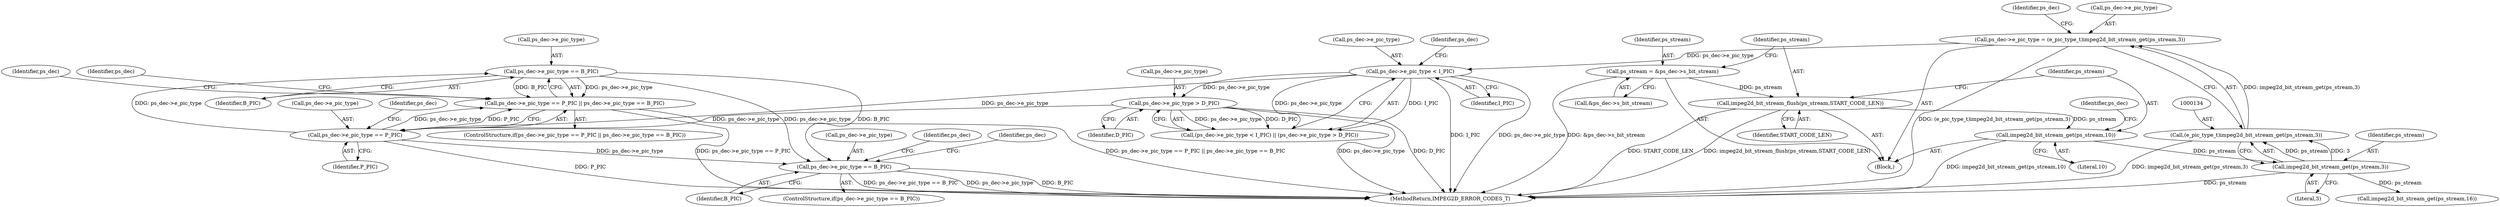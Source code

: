 digraph "0_Android_ffab15eb80630dc799eb410855c93525b75233c3_3@pointer" {
"1000166" [label="(Call,ps_dec->e_pic_type == B_PIC)"];
"1000161" [label="(Call,ps_dec->e_pic_type == P_PIC)"];
"1000140" [label="(Call,ps_dec->e_pic_type < I_PIC)"];
"1000129" [label="(Call,ps_dec->e_pic_type = (e_pic_type_t)impeg2d_bit_stream_get(ps_stream,3))"];
"1000133" [label="(Call,(e_pic_type_t)impeg2d_bit_stream_get(ps_stream,3))"];
"1000135" [label="(Call,impeg2d_bit_stream_get(ps_stream,3))"];
"1000126" [label="(Call,impeg2d_bit_stream_get(ps_stream,10))"];
"1000123" [label="(Call,impeg2d_bit_stream_flush(ps_stream,START_CODE_LEN))"];
"1000117" [label="(Call,ps_stream = &ps_dec->s_bit_stream)"];
"1000145" [label="(Call,ps_dec->e_pic_type > D_PIC)"];
"1000160" [label="(Call,ps_dec->e_pic_type == P_PIC || ps_dec->e_pic_type == B_PIC)"];
"1000186" [label="(Call,ps_dec->e_pic_type == B_PIC)"];
"1000133" [label="(Call,(e_pic_type_t)impeg2d_bit_stream_get(ps_stream,3))"];
"1000190" [label="(Identifier,B_PIC)"];
"1000161" [label="(Call,ps_dec->e_pic_type == P_PIC)"];
"1000124" [label="(Identifier,ps_stream)"];
"1000194" [label="(Identifier,ps_dec)"];
"1000156" [label="(Call,impeg2d_bit_stream_get(ps_stream,16))"];
"1000137" [label="(Literal,3)"];
"1000128" [label="(Literal,10)"];
"1000168" [label="(Identifier,ps_dec)"];
"1000141" [label="(Call,ps_dec->e_pic_type)"];
"1000186" [label="(Call,ps_dec->e_pic_type == B_PIC)"];
"1000123" [label="(Call,impeg2d_bit_stream_flush(ps_stream,START_CODE_LEN))"];
"1000118" [label="(Identifier,ps_stream)"];
"1000125" [label="(Identifier,START_CODE_LEN)"];
"1000166" [label="(Call,ps_dec->e_pic_type == B_PIC)"];
"1000115" [label="(Block,)"];
"1000119" [label="(Call,&ps_dec->s_bit_stream)"];
"1000174" [label="(Identifier,ps_dec)"];
"1000159" [label="(ControlStructure,if(ps_dec->e_pic_type == P_PIC || ps_dec->e_pic_type == B_PIC))"];
"1000140" [label="(Call,ps_dec->e_pic_type < I_PIC)"];
"1000142" [label="(Identifier,ps_dec)"];
"1000162" [label="(Call,ps_dec->e_pic_type)"];
"1000187" [label="(Call,ps_dec->e_pic_type)"];
"1000129" [label="(Call,ps_dec->e_pic_type = (e_pic_type_t)impeg2d_bit_stream_get(ps_stream,3))"];
"1000145" [label="(Call,ps_dec->e_pic_type > D_PIC)"];
"1000127" [label="(Identifier,ps_stream)"];
"1000126" [label="(Call,impeg2d_bit_stream_get(ps_stream,10))"];
"1000144" [label="(Identifier,I_PIC)"];
"1000130" [label="(Call,ps_dec->e_pic_type)"];
"1000117" [label="(Call,ps_stream = &ps_dec->s_bit_stream)"];
"1000170" [label="(Identifier,B_PIC)"];
"1000135" [label="(Call,impeg2d_bit_stream_get(ps_stream,3))"];
"1000146" [label="(Call,ps_dec->e_pic_type)"];
"1000139" [label="(Call,(ps_dec->e_pic_type < I_PIC) || (ps_dec->e_pic_type > D_PIC))"];
"1000149" [label="(Identifier,D_PIC)"];
"1000188" [label="(Identifier,ps_dec)"];
"1000208" [label="(Identifier,ps_dec)"];
"1000160" [label="(Call,ps_dec->e_pic_type == P_PIC || ps_dec->e_pic_type == B_PIC)"];
"1000147" [label="(Identifier,ps_dec)"];
"1000131" [label="(Identifier,ps_dec)"];
"1000167" [label="(Call,ps_dec->e_pic_type)"];
"1000185" [label="(ControlStructure,if(ps_dec->e_pic_type == B_PIC))"];
"1000276" [label="(MethodReturn,IMPEG2D_ERROR_CODES_T)"];
"1000165" [label="(Identifier,P_PIC)"];
"1000136" [label="(Identifier,ps_stream)"];
"1000166" -> "1000160"  [label="AST: "];
"1000166" -> "1000170"  [label="CFG: "];
"1000167" -> "1000166"  [label="AST: "];
"1000170" -> "1000166"  [label="AST: "];
"1000160" -> "1000166"  [label="CFG: "];
"1000166" -> "1000160"  [label="DDG: ps_dec->e_pic_type"];
"1000166" -> "1000160"  [label="DDG: B_PIC"];
"1000161" -> "1000166"  [label="DDG: ps_dec->e_pic_type"];
"1000166" -> "1000186"  [label="DDG: ps_dec->e_pic_type"];
"1000166" -> "1000186"  [label="DDG: B_PIC"];
"1000161" -> "1000160"  [label="AST: "];
"1000161" -> "1000165"  [label="CFG: "];
"1000162" -> "1000161"  [label="AST: "];
"1000165" -> "1000161"  [label="AST: "];
"1000168" -> "1000161"  [label="CFG: "];
"1000160" -> "1000161"  [label="CFG: "];
"1000161" -> "1000276"  [label="DDG: P_PIC"];
"1000161" -> "1000160"  [label="DDG: ps_dec->e_pic_type"];
"1000161" -> "1000160"  [label="DDG: P_PIC"];
"1000140" -> "1000161"  [label="DDG: ps_dec->e_pic_type"];
"1000145" -> "1000161"  [label="DDG: ps_dec->e_pic_type"];
"1000161" -> "1000186"  [label="DDG: ps_dec->e_pic_type"];
"1000140" -> "1000139"  [label="AST: "];
"1000140" -> "1000144"  [label="CFG: "];
"1000141" -> "1000140"  [label="AST: "];
"1000144" -> "1000140"  [label="AST: "];
"1000147" -> "1000140"  [label="CFG: "];
"1000139" -> "1000140"  [label="CFG: "];
"1000140" -> "1000276"  [label="DDG: ps_dec->e_pic_type"];
"1000140" -> "1000276"  [label="DDG: I_PIC"];
"1000140" -> "1000139"  [label="DDG: ps_dec->e_pic_type"];
"1000140" -> "1000139"  [label="DDG: I_PIC"];
"1000129" -> "1000140"  [label="DDG: ps_dec->e_pic_type"];
"1000140" -> "1000145"  [label="DDG: ps_dec->e_pic_type"];
"1000129" -> "1000115"  [label="AST: "];
"1000129" -> "1000133"  [label="CFG: "];
"1000130" -> "1000129"  [label="AST: "];
"1000133" -> "1000129"  [label="AST: "];
"1000142" -> "1000129"  [label="CFG: "];
"1000129" -> "1000276"  [label="DDG: (e_pic_type_t)impeg2d_bit_stream_get(ps_stream,3)"];
"1000133" -> "1000129"  [label="DDG: impeg2d_bit_stream_get(ps_stream,3)"];
"1000133" -> "1000135"  [label="CFG: "];
"1000134" -> "1000133"  [label="AST: "];
"1000135" -> "1000133"  [label="AST: "];
"1000133" -> "1000276"  [label="DDG: impeg2d_bit_stream_get(ps_stream,3)"];
"1000135" -> "1000133"  [label="DDG: ps_stream"];
"1000135" -> "1000133"  [label="DDG: 3"];
"1000135" -> "1000137"  [label="CFG: "];
"1000136" -> "1000135"  [label="AST: "];
"1000137" -> "1000135"  [label="AST: "];
"1000135" -> "1000276"  [label="DDG: ps_stream"];
"1000126" -> "1000135"  [label="DDG: ps_stream"];
"1000135" -> "1000156"  [label="DDG: ps_stream"];
"1000126" -> "1000115"  [label="AST: "];
"1000126" -> "1000128"  [label="CFG: "];
"1000127" -> "1000126"  [label="AST: "];
"1000128" -> "1000126"  [label="AST: "];
"1000131" -> "1000126"  [label="CFG: "];
"1000126" -> "1000276"  [label="DDG: impeg2d_bit_stream_get(ps_stream,10)"];
"1000123" -> "1000126"  [label="DDG: ps_stream"];
"1000123" -> "1000115"  [label="AST: "];
"1000123" -> "1000125"  [label="CFG: "];
"1000124" -> "1000123"  [label="AST: "];
"1000125" -> "1000123"  [label="AST: "];
"1000127" -> "1000123"  [label="CFG: "];
"1000123" -> "1000276"  [label="DDG: START_CODE_LEN"];
"1000123" -> "1000276"  [label="DDG: impeg2d_bit_stream_flush(ps_stream,START_CODE_LEN)"];
"1000117" -> "1000123"  [label="DDG: ps_stream"];
"1000117" -> "1000115"  [label="AST: "];
"1000117" -> "1000119"  [label="CFG: "];
"1000118" -> "1000117"  [label="AST: "];
"1000119" -> "1000117"  [label="AST: "];
"1000124" -> "1000117"  [label="CFG: "];
"1000117" -> "1000276"  [label="DDG: &ps_dec->s_bit_stream"];
"1000145" -> "1000139"  [label="AST: "];
"1000145" -> "1000149"  [label="CFG: "];
"1000146" -> "1000145"  [label="AST: "];
"1000149" -> "1000145"  [label="AST: "];
"1000139" -> "1000145"  [label="CFG: "];
"1000145" -> "1000276"  [label="DDG: ps_dec->e_pic_type"];
"1000145" -> "1000276"  [label="DDG: D_PIC"];
"1000145" -> "1000139"  [label="DDG: ps_dec->e_pic_type"];
"1000145" -> "1000139"  [label="DDG: D_PIC"];
"1000160" -> "1000159"  [label="AST: "];
"1000174" -> "1000160"  [label="CFG: "];
"1000188" -> "1000160"  [label="CFG: "];
"1000160" -> "1000276"  [label="DDG: ps_dec->e_pic_type == P_PIC || ps_dec->e_pic_type == B_PIC"];
"1000160" -> "1000276"  [label="DDG: ps_dec->e_pic_type == P_PIC"];
"1000186" -> "1000185"  [label="AST: "];
"1000186" -> "1000190"  [label="CFG: "];
"1000187" -> "1000186"  [label="AST: "];
"1000190" -> "1000186"  [label="AST: "];
"1000194" -> "1000186"  [label="CFG: "];
"1000208" -> "1000186"  [label="CFG: "];
"1000186" -> "1000276"  [label="DDG: ps_dec->e_pic_type == B_PIC"];
"1000186" -> "1000276"  [label="DDG: ps_dec->e_pic_type"];
"1000186" -> "1000276"  [label="DDG: B_PIC"];
}

